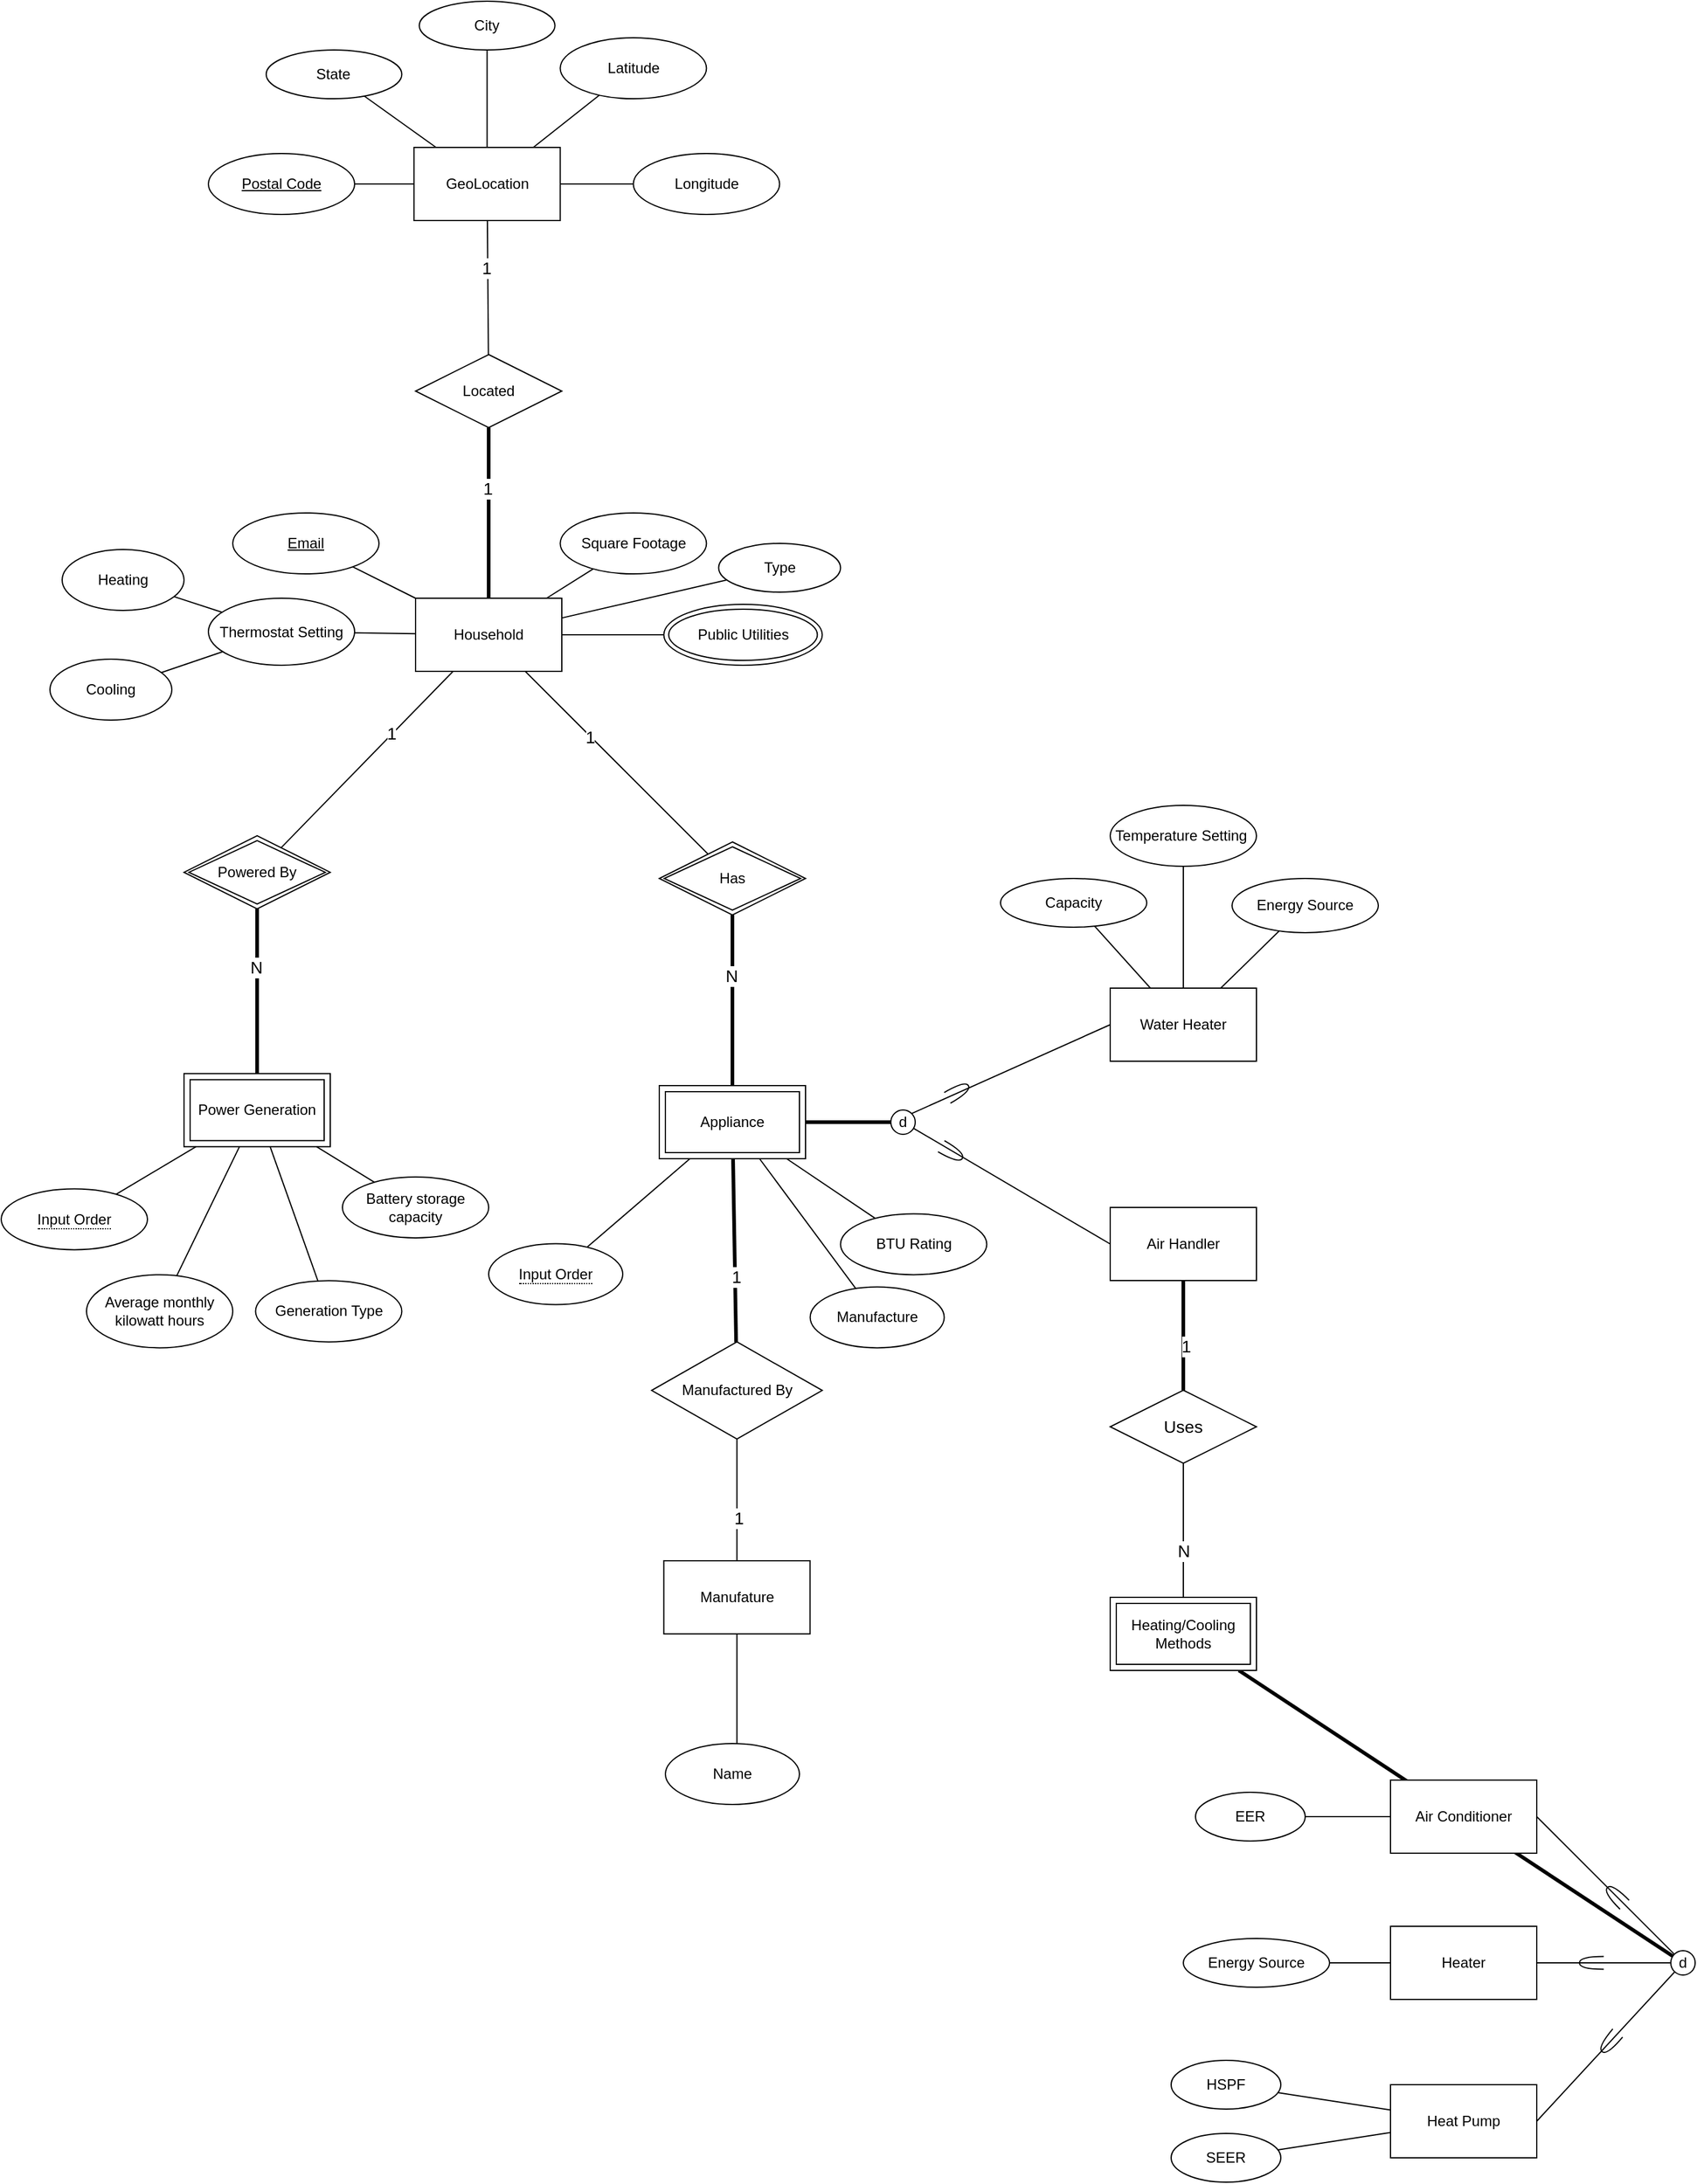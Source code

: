 <mxfile version="20.8.23" type="github">
  <diagram id="R2lEEEUBdFMjLlhIrx00" name="Page-1">
    <mxGraphModel dx="635" dy="1501" grid="1" gridSize="10" guides="1" tooltips="1" connect="1" arrows="1" fold="1" page="1" pageScale="1" pageWidth="850" pageHeight="1100" math="0" shadow="0" extFonts="Permanent Marker^https://fonts.googleapis.com/css?family=Permanent+Marker">
      <root>
        <mxCell id="0" />
        <mxCell id="1" parent="0" />
        <mxCell id="ZcMORs6bKGyeQukblqIx-1" value="Household" style="rounded=0;whiteSpace=wrap;html=1;" parent="1" vertex="1">
          <mxGeometry x="450" y="250" width="120" height="60" as="geometry" />
        </mxCell>
        <mxCell id="ZcMORs6bKGyeQukblqIx-2" value="&lt;u&gt;Email&lt;/u&gt;" style="ellipse;whiteSpace=wrap;html=1;" parent="1" vertex="1">
          <mxGeometry x="300" y="180" width="120" height="50" as="geometry" />
        </mxCell>
        <mxCell id="ZcMORs6bKGyeQukblqIx-3" value="Square Footage" style="ellipse;whiteSpace=wrap;html=1;" parent="1" vertex="1">
          <mxGeometry x="568.71" y="180" width="120" height="50" as="geometry" />
        </mxCell>
        <mxCell id="ZcMORs6bKGyeQukblqIx-4" value="Type" style="ellipse;whiteSpace=wrap;html=1;" parent="1" vertex="1">
          <mxGeometry x="698.71" y="205" width="100" height="40" as="geometry" />
        </mxCell>
        <mxCell id="ZcMORs6bKGyeQukblqIx-6" value="Public Utilities" style="ellipse;shape=doubleEllipse;whiteSpace=wrap;html=1;" parent="1" vertex="1">
          <mxGeometry x="653.71" y="255" width="130" height="50" as="geometry" />
        </mxCell>
        <mxCell id="ZcMORs6bKGyeQukblqIx-8" value="Thermostat Setting" style="ellipse;whiteSpace=wrap;html=1;" parent="1" vertex="1">
          <mxGeometry x="280" y="250" width="120" height="55" as="geometry" />
        </mxCell>
        <mxCell id="ZcMORs6bKGyeQukblqIx-9" value="Heating" style="ellipse;whiteSpace=wrap;html=1;" parent="1" vertex="1">
          <mxGeometry x="160" y="210" width="100" height="50" as="geometry" />
        </mxCell>
        <mxCell id="ZcMORs6bKGyeQukblqIx-10" value="Cooling" style="ellipse;whiteSpace=wrap;html=1;" parent="1" vertex="1">
          <mxGeometry x="150" y="300" width="100" height="50" as="geometry" />
        </mxCell>
        <mxCell id="ZcMORs6bKGyeQukblqIx-13" value="" style="endArrow=none;html=1;rounded=0;" parent="1" source="ZcMORs6bKGyeQukblqIx-9" target="ZcMORs6bKGyeQukblqIx-8" edge="1">
          <mxGeometry width="50" height="50" relative="1" as="geometry">
            <mxPoint x="650" y="420" as="sourcePoint" />
            <mxPoint x="700" y="370" as="targetPoint" />
          </mxGeometry>
        </mxCell>
        <mxCell id="ZcMORs6bKGyeQukblqIx-14" value="" style="endArrow=none;html=1;rounded=0;" parent="1" source="ZcMORs6bKGyeQukblqIx-10" target="ZcMORs6bKGyeQukblqIx-8" edge="1">
          <mxGeometry width="50" height="50" relative="1" as="geometry">
            <mxPoint x="177" y="235" as="sourcePoint" />
            <mxPoint x="233" y="265" as="targetPoint" />
          </mxGeometry>
        </mxCell>
        <mxCell id="ZcMORs6bKGyeQukblqIx-15" value="" style="endArrow=none;html=1;rounded=0;" parent="1" source="ZcMORs6bKGyeQukblqIx-8" target="ZcMORs6bKGyeQukblqIx-1" edge="1">
          <mxGeometry width="50" height="50" relative="1" as="geometry">
            <mxPoint x="187" y="245" as="sourcePoint" />
            <mxPoint x="243" y="275" as="targetPoint" />
          </mxGeometry>
        </mxCell>
        <mxCell id="ZcMORs6bKGyeQukblqIx-17" value="" style="endArrow=none;html=1;rounded=0;" parent="1" source="ZcMORs6bKGyeQukblqIx-2" target="ZcMORs6bKGyeQukblqIx-1" edge="1">
          <mxGeometry width="50" height="50" relative="1" as="geometry">
            <mxPoint x="207" y="265" as="sourcePoint" />
            <mxPoint x="263" y="295" as="targetPoint" />
          </mxGeometry>
        </mxCell>
        <mxCell id="ZcMORs6bKGyeQukblqIx-18" value="" style="endArrow=none;html=1;rounded=0;" parent="1" source="ZcMORs6bKGyeQukblqIx-3" target="ZcMORs6bKGyeQukblqIx-1" edge="1">
          <mxGeometry width="50" height="50" relative="1" as="geometry">
            <mxPoint x="217" y="275" as="sourcePoint" />
            <mxPoint x="273" y="305" as="targetPoint" />
          </mxGeometry>
        </mxCell>
        <mxCell id="ZcMORs6bKGyeQukblqIx-19" value="" style="endArrow=none;html=1;rounded=0;" parent="1" source="ZcMORs6bKGyeQukblqIx-4" target="ZcMORs6bKGyeQukblqIx-1" edge="1">
          <mxGeometry width="50" height="50" relative="1" as="geometry">
            <mxPoint x="227" y="285" as="sourcePoint" />
            <mxPoint x="283" y="315" as="targetPoint" />
          </mxGeometry>
        </mxCell>
        <mxCell id="ZcMORs6bKGyeQukblqIx-20" value="" style="endArrow=none;html=1;rounded=0;" parent="1" source="ZcMORs6bKGyeQukblqIx-1" target="ZcMORs6bKGyeQukblqIx-6" edge="1">
          <mxGeometry width="50" height="50" relative="1" as="geometry">
            <mxPoint x="237" y="295" as="sourcePoint" />
            <mxPoint x="293" y="325" as="targetPoint" />
          </mxGeometry>
        </mxCell>
        <mxCell id="A5L_Ntw7c8k01qRRpLFl-2" value="" style="endArrow=none;html=1;rounded=0;startArrow=none;" parent="1" source="A5L_Ntw7c8k01qRRpLFl-5" edge="1">
          <mxGeometry width="50" height="50" relative="1" as="geometry">
            <mxPoint x="709.5" y="425" as="sourcePoint" />
            <mxPoint x="710" y="550" as="targetPoint" />
          </mxGeometry>
        </mxCell>
        <mxCell id="A5L_Ntw7c8k01qRRpLFl-6" value="" style="endArrow=none;html=1;rounded=0;" parent="1" source="ZcMORs6bKGyeQukblqIx-1" target="A5L_Ntw7c8k01qRRpLFl-5" edge="1">
          <mxGeometry width="50" height="50" relative="1" as="geometry">
            <mxPoint x="510" y="310" as="sourcePoint" />
            <mxPoint x="510" y="430" as="targetPoint" />
          </mxGeometry>
        </mxCell>
        <mxCell id="A5L_Ntw7c8k01qRRpLFl-12" value="1" style="edgeLabel;html=1;align=center;verticalAlign=middle;resizable=0;points=[];fontSize=14;" parent="A5L_Ntw7c8k01qRRpLFl-6" vertex="1" connectable="0">
          <mxGeometry x="-0.292" y="-1" relative="1" as="geometry">
            <mxPoint as="offset" />
          </mxGeometry>
        </mxCell>
        <mxCell id="A5L_Ntw7c8k01qRRpLFl-5" value="Has" style="shape=rhombus;double=1;perimeter=rhombusPerimeter;whiteSpace=wrap;html=1;align=center;" parent="1" vertex="1">
          <mxGeometry x="650" y="450" width="120" height="60" as="geometry" />
        </mxCell>
        <mxCell id="A5L_Ntw7c8k01qRRpLFl-7" value="Appliance" style="shape=ext;margin=3;double=1;whiteSpace=wrap;html=1;align=center;" parent="1" vertex="1">
          <mxGeometry x="650" y="650" width="120" height="60" as="geometry" />
        </mxCell>
        <mxCell id="A5L_Ntw7c8k01qRRpLFl-8" value="&lt;span style=&quot;border-bottom: 1px dotted&quot;&gt;Input Order&lt;/span&gt;" style="ellipse;whiteSpace=wrap;html=1;align=center;" parent="1" vertex="1">
          <mxGeometry x="510" y="779.75" width="110" height="50" as="geometry" />
        </mxCell>
        <mxCell id="A5L_Ntw7c8k01qRRpLFl-11" value="" style="endArrow=none;html=1;rounded=0;" parent="1" source="A5L_Ntw7c8k01qRRpLFl-8" target="A5L_Ntw7c8k01qRRpLFl-7" edge="1">
          <mxGeometry width="50" height="50" relative="1" as="geometry">
            <mxPoint x="570" y="679.47" as="sourcePoint" />
            <mxPoint x="620" y="679.47" as="targetPoint" />
          </mxGeometry>
        </mxCell>
        <mxCell id="A5L_Ntw7c8k01qRRpLFl-16" value="" style="endArrow=none;html=1;rounded=0;strokeWidth=3;" parent="1" source="A5L_Ntw7c8k01qRRpLFl-5" target="A5L_Ntw7c8k01qRRpLFl-7" edge="1">
          <mxGeometry width="50" height="50" relative="1" as="geometry">
            <mxPoint x="720" y="440" as="sourcePoint" />
            <mxPoint x="720" y="520" as="targetPoint" />
          </mxGeometry>
        </mxCell>
        <mxCell id="A5L_Ntw7c8k01qRRpLFl-17" value="N" style="edgeLabel;html=1;align=center;verticalAlign=middle;resizable=0;points=[];fontSize=14;" parent="A5L_Ntw7c8k01qRRpLFl-16" vertex="1" connectable="0">
          <mxGeometry x="-0.292" y="-1" relative="1" as="geometry">
            <mxPoint as="offset" />
          </mxGeometry>
        </mxCell>
        <mxCell id="A5L_Ntw7c8k01qRRpLFl-18" value="Manufacture" style="ellipse;whiteSpace=wrap;html=1;" parent="1" vertex="1">
          <mxGeometry x="773.8" y="815.21" width="110" height="50" as="geometry" />
        </mxCell>
        <mxCell id="A5L_Ntw7c8k01qRRpLFl-19" value="" style="endArrow=none;html=1;rounded=0;" parent="1" source="A5L_Ntw7c8k01qRRpLFl-18" target="A5L_Ntw7c8k01qRRpLFl-7" edge="1">
          <mxGeometry width="50" height="50" relative="1" as="geometry">
            <mxPoint x="592" y="650" as="sourcePoint" />
            <mxPoint x="660" y="690" as="targetPoint" />
          </mxGeometry>
        </mxCell>
        <mxCell id="A5L_Ntw7c8k01qRRpLFl-23" value="BTU Rating" style="ellipse;whiteSpace=wrap;html=1;" parent="1" vertex="1">
          <mxGeometry x="798.71" y="755.21" width="120" height="50" as="geometry" />
        </mxCell>
        <mxCell id="A5L_Ntw7c8k01qRRpLFl-24" value="" style="endArrow=none;html=1;rounded=0;" parent="1" source="A5L_Ntw7c8k01qRRpLFl-7" target="A5L_Ntw7c8k01qRRpLFl-23" edge="1">
          <mxGeometry width="50" height="50" relative="1" as="geometry">
            <mxPoint x="594" y="741" as="sourcePoint" />
            <mxPoint x="660" y="705" as="targetPoint" />
          </mxGeometry>
        </mxCell>
        <mxCell id="A5L_Ntw7c8k01qRRpLFl-25" value="" style="endArrow=none;html=1;rounded=0;exitX=1;exitY=0.5;exitDx=0;exitDy=0;strokeWidth=3;entryX=0;entryY=0.5;entryDx=0;entryDy=0;" parent="1" source="A5L_Ntw7c8k01qRRpLFl-7" target="A5L_Ntw7c8k01qRRpLFl-26" edge="1">
          <mxGeometry width="50" height="50" relative="1" as="geometry">
            <mxPoint x="457" y="453" as="sourcePoint" />
            <mxPoint x="830" y="680" as="targetPoint" />
          </mxGeometry>
        </mxCell>
        <mxCell id="A5L_Ntw7c8k01qRRpLFl-26" value="d" style="ellipse;whiteSpace=wrap;html=1;" parent="1" vertex="1">
          <mxGeometry x="840" y="670" width="20" height="20" as="geometry" />
        </mxCell>
        <mxCell id="A5L_Ntw7c8k01qRRpLFl-29" value="Water Heater" style="rounded=0;whiteSpace=wrap;html=1;" parent="1" vertex="1">
          <mxGeometry x="1020" y="570" width="120" height="60" as="geometry" />
        </mxCell>
        <mxCell id="A5L_Ntw7c8k01qRRpLFl-30" value="Air Handler" style="rounded=0;whiteSpace=wrap;html=1;" parent="1" vertex="1">
          <mxGeometry x="1020" y="750" width="120" height="60" as="geometry" />
        </mxCell>
        <mxCell id="A5L_Ntw7c8k01qRRpLFl-34" value="Capacity" style="ellipse;whiteSpace=wrap;html=1;" parent="1" vertex="1">
          <mxGeometry x="930" y="480" width="120" height="40" as="geometry" />
        </mxCell>
        <mxCell id="A5L_Ntw7c8k01qRRpLFl-35" value="Temperature Setting&amp;nbsp;" style="ellipse;whiteSpace=wrap;html=1;" parent="1" vertex="1">
          <mxGeometry x="1020" y="420" width="120" height="50" as="geometry" />
        </mxCell>
        <mxCell id="A5L_Ntw7c8k01qRRpLFl-36" value="Energy Source" style="ellipse;whiteSpace=wrap;html=1;" parent="1" vertex="1">
          <mxGeometry x="1120" y="480" width="120" height="44.49" as="geometry" />
        </mxCell>
        <mxCell id="A5L_Ntw7c8k01qRRpLFl-37" value="" style="endArrow=none;html=1;rounded=0;" parent="1" source="A5L_Ntw7c8k01qRRpLFl-34" target="A5L_Ntw7c8k01qRRpLFl-29" edge="1">
          <mxGeometry width="50" height="50" relative="1" as="geometry">
            <mxPoint x="1030" y="531.5" as="sourcePoint" />
            <mxPoint x="1110" y="558.5" as="targetPoint" />
          </mxGeometry>
        </mxCell>
        <mxCell id="A5L_Ntw7c8k01qRRpLFl-38" value="" style="endArrow=none;html=1;rounded=0;" parent="1" source="A5L_Ntw7c8k01qRRpLFl-35" target="A5L_Ntw7c8k01qRRpLFl-29" edge="1">
          <mxGeometry width="50" height="50" relative="1" as="geometry">
            <mxPoint x="1151" y="528" as="sourcePoint" />
            <mxPoint x="1120" y="580" as="targetPoint" />
          </mxGeometry>
        </mxCell>
        <mxCell id="A5L_Ntw7c8k01qRRpLFl-39" value="" style="endArrow=none;html=1;rounded=0;" parent="1" source="A5L_Ntw7c8k01qRRpLFl-36" target="A5L_Ntw7c8k01qRRpLFl-29" edge="1">
          <mxGeometry width="50" height="50" relative="1" as="geometry">
            <mxPoint x="1227" y="571" as="sourcePoint" />
            <mxPoint x="1150" y="595" as="targetPoint" />
          </mxGeometry>
        </mxCell>
        <mxCell id="A5L_Ntw7c8k01qRRpLFl-40" value="" style="group" parent="1" vertex="1" connectable="0">
          <mxGeometry x="883.797" y="645.681" width="22.406" height="18.807" as="geometry" />
        </mxCell>
        <mxCell id="A5L_Ntw7c8k01qRRpLFl-28" value="" style="shape=requiredInterface;html=1;verticalLabelPosition=bottom;sketch=0;labelBackgroundColor=#FFFFFF;fontSize=14;rotation=-30;" parent="A5L_Ntw7c8k01qRRpLFl-40" vertex="1">
          <mxGeometry x="1.203" y="4.319" width="20" height="10.17" as="geometry" />
        </mxCell>
        <mxCell id="A5L_Ntw7c8k01qRRpLFl-31" value="" style="endArrow=none;html=1;rounded=0;exitX=0;exitY=0.5;exitDx=0;exitDy=0;entryX=1;entryY=0;entryDx=0;entryDy=0;" parent="A5L_Ntw7c8k01qRRpLFl-40" source="A5L_Ntw7c8k01qRRpLFl-29" target="A5L_Ntw7c8k01qRRpLFl-26" edge="1">
          <mxGeometry width="50" height="50" relative="1" as="geometry">
            <mxPoint x="-163.797" y="74.319" as="sourcePoint" />
            <mxPoint x="-156.797" y="134.319" as="targetPoint" />
          </mxGeometry>
        </mxCell>
        <mxCell id="A5L_Ntw7c8k01qRRpLFl-41" value="" style="group" parent="1" vertex="1" connectable="0">
          <mxGeometry x="878.715" y="695.203" width="22.571" height="19.093" as="geometry" />
        </mxCell>
        <mxCell id="A5L_Ntw7c8k01qRRpLFl-32" value="" style="endArrow=none;html=1;rounded=0;exitX=0;exitY=0.5;exitDx=0;exitDy=0;" parent="A5L_Ntw7c8k01qRRpLFl-41" source="A5L_Ntw7c8k01qRRpLFl-30" target="A5L_Ntw7c8k01qRRpLFl-26" edge="1">
          <mxGeometry width="50" height="50" relative="1" as="geometry">
            <mxPoint x="101.285" y="-65.203" as="sourcePoint" />
            <mxPoint x="-12.715" y="-12.203" as="targetPoint" />
          </mxGeometry>
        </mxCell>
        <mxCell id="A5L_Ntw7c8k01qRRpLFl-33" value="" style="shape=requiredInterface;html=1;verticalLabelPosition=bottom;sketch=0;labelBackgroundColor=#FFFFFF;fontSize=14;rotation=30;" parent="A5L_Ntw7c8k01qRRpLFl-41" vertex="1">
          <mxGeometry x="1.285" y="4.297" width="20" height="10.5" as="geometry" />
        </mxCell>
        <mxCell id="A5L_Ntw7c8k01qRRpLFl-42" value="Uses" style="shape=rhombus;perimeter=rhombusPerimeter;whiteSpace=wrap;html=1;align=center;labelBackgroundColor=#FFFFFF;fontSize=14;" parent="1" vertex="1">
          <mxGeometry x="1020" y="900.0" width="120" height="60" as="geometry" />
        </mxCell>
        <mxCell id="A5L_Ntw7c8k01qRRpLFl-43" value="" style="endArrow=none;html=1;rounded=0;strokeWidth=3;" parent="1" source="A5L_Ntw7c8k01qRRpLFl-30" target="A5L_Ntw7c8k01qRRpLFl-42" edge="1">
          <mxGeometry width="50" height="50" relative="1" as="geometry">
            <mxPoint x="1140" y="779.47" as="sourcePoint" />
            <mxPoint x="1200" y="779.47" as="targetPoint" />
          </mxGeometry>
        </mxCell>
        <mxCell id="A5L_Ntw7c8k01qRRpLFl-48" value="1" style="edgeLabel;html=1;align=center;verticalAlign=middle;resizable=0;points=[];fontSize=14;" parent="A5L_Ntw7c8k01qRRpLFl-43" vertex="1" connectable="0">
          <mxGeometry x="0.201" y="2" relative="1" as="geometry">
            <mxPoint as="offset" />
          </mxGeometry>
        </mxCell>
        <mxCell id="A5L_Ntw7c8k01qRRpLFl-45" value="" style="endArrow=none;html=1;rounded=0;" parent="1" source="A5L_Ntw7c8k01qRRpLFl-42" target="qGXa7oOumlwrrZhp6h-N-15" edge="1">
          <mxGeometry width="50" height="50" relative="1" as="geometry">
            <mxPoint x="470" y="615.07" as="sourcePoint" />
            <mxPoint x="1080" y="1070" as="targetPoint" />
          </mxGeometry>
        </mxCell>
        <mxCell id="A5L_Ntw7c8k01qRRpLFl-47" value="N" style="edgeLabel;html=1;align=center;verticalAlign=middle;resizable=0;points=[];fontSize=14;" parent="A5L_Ntw7c8k01qRRpLFl-45" vertex="1" connectable="0">
          <mxGeometry x="0.307" relative="1" as="geometry">
            <mxPoint as="offset" />
          </mxGeometry>
        </mxCell>
        <mxCell id="A5L_Ntw7c8k01qRRpLFl-50" value="" style="endArrow=none;html=1;rounded=0;strokeWidth=3;" parent="1" source="qGXa7oOumlwrrZhp6h-N-15" target="A5L_Ntw7c8k01qRRpLFl-51" edge="1">
          <mxGeometry width="50" height="50" relative="1" as="geometry">
            <mxPoint x="1020" y="1100" as="sourcePoint" />
            <mxPoint x="1250" y="1025.07" as="targetPoint" />
          </mxGeometry>
        </mxCell>
        <mxCell id="A5L_Ntw7c8k01qRRpLFl-51" value="d" style="ellipse;whiteSpace=wrap;html=1;" parent="1" vertex="1">
          <mxGeometry x="1480" y="1360" width="20" height="20" as="geometry" />
        </mxCell>
        <mxCell id="A5L_Ntw7c8k01qRRpLFl-52" value="Air Conditioner" style="rounded=0;whiteSpace=wrap;html=1;" parent="1" vertex="1">
          <mxGeometry x="1250" y="1220" width="120" height="60" as="geometry" />
        </mxCell>
        <mxCell id="A5L_Ntw7c8k01qRRpLFl-53" value="Heater" style="rounded=0;whiteSpace=wrap;html=1;" parent="1" vertex="1">
          <mxGeometry x="1250" y="1340" width="120" height="60" as="geometry" />
        </mxCell>
        <mxCell id="A5L_Ntw7c8k01qRRpLFl-54" value="Heat Pump" style="rounded=0;whiteSpace=wrap;html=1;" parent="1" vertex="1">
          <mxGeometry x="1250" y="1470" width="120" height="60" as="geometry" />
        </mxCell>
        <mxCell id="A5L_Ntw7c8k01qRRpLFl-59" value="" style="endArrow=none;html=1;rounded=0;entryX=1;entryY=0.5;entryDx=0;entryDy=0;" parent="1" source="A5L_Ntw7c8k01qRRpLFl-51" target="A5L_Ntw7c8k01qRRpLFl-52" edge="1">
          <mxGeometry width="50" height="50" relative="1" as="geometry">
            <mxPoint x="1280" y="1176" as="sourcePoint" />
            <mxPoint x="1200" y="1170" as="targetPoint" />
          </mxGeometry>
        </mxCell>
        <mxCell id="A5L_Ntw7c8k01qRRpLFl-60" value="" style="endArrow=none;html=1;rounded=0;" parent="1" source="A5L_Ntw7c8k01qRRpLFl-51" target="A5L_Ntw7c8k01qRRpLFl-53" edge="1">
          <mxGeometry width="50" height="50" relative="1" as="geometry">
            <mxPoint x="1490" y="1383" as="sourcePoint" />
            <mxPoint x="1340" y="1430" as="targetPoint" />
          </mxGeometry>
        </mxCell>
        <mxCell id="A5L_Ntw7c8k01qRRpLFl-61" value="" style="endArrow=none;html=1;rounded=0;entryX=1;entryY=0.5;entryDx=0;entryDy=0;" parent="1" source="A5L_Ntw7c8k01qRRpLFl-51" target="A5L_Ntw7c8k01qRRpLFl-54" edge="1">
          <mxGeometry width="50" height="50" relative="1" as="geometry">
            <mxPoint x="1500" y="1393" as="sourcePoint" />
            <mxPoint x="1350" y="1440" as="targetPoint" />
          </mxGeometry>
        </mxCell>
        <mxCell id="A5L_Ntw7c8k01qRRpLFl-62" value="" style="shape=requiredInterface;html=1;verticalLabelPosition=bottom;sketch=0;labelBackgroundColor=#FFFFFF;fontSize=14;rotation=-135;" parent="1" vertex="1">
          <mxGeometry x="1425" y="1310" width="20" height="10.5" as="geometry" />
        </mxCell>
        <mxCell id="A5L_Ntw7c8k01qRRpLFl-63" value="" style="shape=requiredInterface;html=1;verticalLabelPosition=bottom;sketch=0;labelBackgroundColor=#FFFFFF;fontSize=14;rotation=-180;" parent="1" vertex="1">
          <mxGeometry x="1405" y="1364.75" width="20" height="10.5" as="geometry" />
        </mxCell>
        <mxCell id="A5L_Ntw7c8k01qRRpLFl-64" value="" style="shape=requiredInterface;html=1;verticalLabelPosition=bottom;sketch=0;labelBackgroundColor=#FFFFFF;fontSize=14;rotation=-230;" parent="1" vertex="1">
          <mxGeometry x="1420" y="1430" width="20" height="10.5" as="geometry" />
        </mxCell>
        <mxCell id="A5L_Ntw7c8k01qRRpLFl-65" value="EER" style="ellipse;whiteSpace=wrap;html=1;" parent="1" vertex="1">
          <mxGeometry x="1090" y="1230" width="90" height="40" as="geometry" />
        </mxCell>
        <mxCell id="A5L_Ntw7c8k01qRRpLFl-66" value="" style="endArrow=none;html=1;rounded=0;" parent="1" source="A5L_Ntw7c8k01qRRpLFl-52" target="A5L_Ntw7c8k01qRRpLFl-65" edge="1">
          <mxGeometry width="50" height="50" relative="1" as="geometry">
            <mxPoint x="1230" y="1065.75" as="sourcePoint" />
            <mxPoint x="1150" y="1059.75" as="targetPoint" />
          </mxGeometry>
        </mxCell>
        <mxCell id="A5L_Ntw7c8k01qRRpLFl-67" value="Energy Source" style="ellipse;whiteSpace=wrap;html=1;" parent="1" vertex="1">
          <mxGeometry x="1080" y="1350" width="120" height="40" as="geometry" />
        </mxCell>
        <mxCell id="A5L_Ntw7c8k01qRRpLFl-68" value="" style="endArrow=none;html=1;rounded=0;" parent="1" source="A5L_Ntw7c8k01qRRpLFl-53" target="A5L_Ntw7c8k01qRRpLFl-67" edge="1">
          <mxGeometry width="50" height="50" relative="1" as="geometry">
            <mxPoint x="1340" y="1490" as="sourcePoint" />
            <mxPoint x="1340" y="1530" as="targetPoint" />
          </mxGeometry>
        </mxCell>
        <mxCell id="A5L_Ntw7c8k01qRRpLFl-70" value="SEER" style="ellipse;whiteSpace=wrap;html=1;" parent="1" vertex="1">
          <mxGeometry x="1070" y="1510" width="90" height="40" as="geometry" />
        </mxCell>
        <mxCell id="A5L_Ntw7c8k01qRRpLFl-71" value="HSPF" style="ellipse;whiteSpace=wrap;html=1;" parent="1" vertex="1">
          <mxGeometry x="1070" y="1450" width="90" height="40" as="geometry" />
        </mxCell>
        <mxCell id="A5L_Ntw7c8k01qRRpLFl-72" value="" style="endArrow=none;html=1;rounded=0;" parent="1" source="A5L_Ntw7c8k01qRRpLFl-54" target="A5L_Ntw7c8k01qRRpLFl-70" edge="1">
          <mxGeometry width="50" height="50" relative="1" as="geometry">
            <mxPoint x="1500" y="1490" as="sourcePoint" />
            <mxPoint x="1500" y="1530" as="targetPoint" />
          </mxGeometry>
        </mxCell>
        <mxCell id="A5L_Ntw7c8k01qRRpLFl-73" value="" style="endArrow=none;html=1;rounded=0;" parent="1" source="A5L_Ntw7c8k01qRRpLFl-54" target="A5L_Ntw7c8k01qRRpLFl-71" edge="1">
          <mxGeometry width="50" height="50" relative="1" as="geometry">
            <mxPoint x="1660" y="1490" as="sourcePoint" />
            <mxPoint x="1660" y="1530" as="targetPoint" />
          </mxGeometry>
        </mxCell>
        <mxCell id="qGXa7oOumlwrrZhp6h-N-1" value="Powered By" style="shape=rhombus;double=1;perimeter=rhombusPerimeter;whiteSpace=wrap;html=1;align=center;" parent="1" vertex="1">
          <mxGeometry x="260" y="444.96" width="120" height="60" as="geometry" />
        </mxCell>
        <mxCell id="qGXa7oOumlwrrZhp6h-N-2" value="" style="endArrow=none;html=1;rounded=0;" parent="1" source="ZcMORs6bKGyeQukblqIx-1" target="qGXa7oOumlwrrZhp6h-N-1" edge="1">
          <mxGeometry width="50" height="50" relative="1" as="geometry">
            <mxPoint x="550" y="320" as="sourcePoint" />
            <mxPoint x="700" y="470" as="targetPoint" />
          </mxGeometry>
        </mxCell>
        <mxCell id="qGXa7oOumlwrrZhp6h-N-3" value="1" style="edgeLabel;html=1;align=center;verticalAlign=middle;resizable=0;points=[];fontSize=14;" parent="qGXa7oOumlwrrZhp6h-N-2" vertex="1" connectable="0">
          <mxGeometry x="-0.292" y="-1" relative="1" as="geometry">
            <mxPoint as="offset" />
          </mxGeometry>
        </mxCell>
        <mxCell id="qGXa7oOumlwrrZhp6h-N-4" value="Power Generation" style="shape=ext;margin=3;double=1;whiteSpace=wrap;html=1;align=center;" parent="1" vertex="1">
          <mxGeometry x="260" y="640.16" width="120" height="60" as="geometry" />
        </mxCell>
        <mxCell id="qGXa7oOumlwrrZhp6h-N-5" value="" style="endArrow=none;html=1;rounded=0;strokeWidth=3;" parent="1" source="qGXa7oOumlwrrZhp6h-N-1" target="qGXa7oOumlwrrZhp6h-N-4" edge="1">
          <mxGeometry width="50" height="50" relative="1" as="geometry">
            <mxPoint x="700" y="524.96" as="sourcePoint" />
            <mxPoint x="700" y="664.96" as="targetPoint" />
          </mxGeometry>
        </mxCell>
        <mxCell id="qGXa7oOumlwrrZhp6h-N-6" value="N" style="edgeLabel;html=1;align=center;verticalAlign=middle;resizable=0;points=[];fontSize=14;" parent="qGXa7oOumlwrrZhp6h-N-5" vertex="1" connectable="0">
          <mxGeometry x="-0.292" y="-1" relative="1" as="geometry">
            <mxPoint as="offset" />
          </mxGeometry>
        </mxCell>
        <mxCell id="qGXa7oOumlwrrZhp6h-N-7" value="&lt;span style=&quot;border-bottom: 1px dotted&quot;&gt;Input Order&lt;/span&gt;" style="ellipse;whiteSpace=wrap;html=1;align=center;" parent="1" vertex="1">
          <mxGeometry x="110" y="734.71" width="120" height="50" as="geometry" />
        </mxCell>
        <mxCell id="qGXa7oOumlwrrZhp6h-N-8" value="Average monthly&lt;br/&gt;kilowatt hours&lt;br/&gt;" style="ellipse;whiteSpace=wrap;html=1;" parent="1" vertex="1">
          <mxGeometry x="180" y="805.21" width="120" height="60" as="geometry" />
        </mxCell>
        <mxCell id="qGXa7oOumlwrrZhp6h-N-9" value="Battery storage&lt;br/&gt;capacity" style="ellipse;whiteSpace=wrap;html=1;" parent="1" vertex="1">
          <mxGeometry x="390" y="724.96" width="120" height="50" as="geometry" />
        </mxCell>
        <mxCell id="qGXa7oOumlwrrZhp6h-N-10" value="" style="endArrow=none;html=1;rounded=0;" parent="1" source="qGXa7oOumlwrrZhp6h-N-7" target="qGXa7oOumlwrrZhp6h-N-4" edge="1">
          <mxGeometry width="50" height="50" relative="1" as="geometry">
            <mxPoint x="109" y="647.96" as="sourcePoint" />
            <mxPoint x="220" y="634.96" as="targetPoint" />
          </mxGeometry>
        </mxCell>
        <mxCell id="qGXa7oOumlwrrZhp6h-N-11" value="" style="endArrow=none;html=1;rounded=0;" parent="1" source="qGXa7oOumlwrrZhp6h-N-8" target="qGXa7oOumlwrrZhp6h-N-4" edge="1">
          <mxGeometry width="50" height="50" relative="1" as="geometry">
            <mxPoint x="159" y="694.96" as="sourcePoint" />
            <mxPoint x="270" y="684.96" as="targetPoint" />
          </mxGeometry>
        </mxCell>
        <mxCell id="qGXa7oOumlwrrZhp6h-N-12" value="" style="endArrow=none;html=1;rounded=0;" parent="1" source="qGXa7oOumlwrrZhp6h-N-9" target="qGXa7oOumlwrrZhp6h-N-4" edge="1">
          <mxGeometry width="50" height="50" relative="1" as="geometry">
            <mxPoint x="169" y="704.96" as="sourcePoint" />
            <mxPoint x="280" y="694.96" as="targetPoint" />
          </mxGeometry>
        </mxCell>
        <mxCell id="qGXa7oOumlwrrZhp6h-N-15" value="Heating/Cooling Methods" style="shape=ext;margin=3;double=1;whiteSpace=wrap;html=1;align=center;" parent="1" vertex="1">
          <mxGeometry x="1020" y="1070" width="120" height="60" as="geometry" />
        </mxCell>
        <mxCell id="ct8U8cG5p1PBOdR05WiV-1" value="Generation Type" style="ellipse;whiteSpace=wrap;html=1;" vertex="1" parent="1">
          <mxGeometry x="318.71" y="810.09" width="120" height="50.25" as="geometry" />
        </mxCell>
        <mxCell id="ct8U8cG5p1PBOdR05WiV-2" value="" style="endArrow=none;html=1;rounded=0;" edge="1" parent="1" source="ct8U8cG5p1PBOdR05WiV-1" target="qGXa7oOumlwrrZhp6h-N-4">
          <mxGeometry width="50" height="50" relative="1" as="geometry">
            <mxPoint x="252" y="815.96" as="sourcePoint" />
            <mxPoint x="313" y="709.96" as="targetPoint" />
          </mxGeometry>
        </mxCell>
        <mxCell id="ct8U8cG5p1PBOdR05WiV-3" value="GeoLocation" style="rounded=0;whiteSpace=wrap;html=1;" vertex="1" parent="1">
          <mxGeometry x="448.71" y="-120" width="120" height="60" as="geometry" />
        </mxCell>
        <mxCell id="ct8U8cG5p1PBOdR05WiV-4" value="Located" style="shape=rhombus;perimeter=rhombusPerimeter;whiteSpace=wrap;html=1;align=center;" vertex="1" parent="1">
          <mxGeometry x="450" y="50" width="120" height="60" as="geometry" />
        </mxCell>
        <mxCell id="ct8U8cG5p1PBOdR05WiV-5" value="" style="endArrow=none;html=1;rounded=0;strokeWidth=3;" edge="1" parent="1" source="ct8U8cG5p1PBOdR05WiV-4" target="ZcMORs6bKGyeQukblqIx-1">
          <mxGeometry width="50" height="50" relative="1" as="geometry">
            <mxPoint x="508.12" y="140" as="sourcePoint" />
            <mxPoint x="520" y="270" as="targetPoint" />
          </mxGeometry>
        </mxCell>
        <mxCell id="ct8U8cG5p1PBOdR05WiV-6" value="1" style="edgeLabel;html=1;align=center;verticalAlign=middle;resizable=0;points=[];fontSize=14;" vertex="1" connectable="0" parent="ct8U8cG5p1PBOdR05WiV-5">
          <mxGeometry x="-0.292" y="-1" relative="1" as="geometry">
            <mxPoint as="offset" />
          </mxGeometry>
        </mxCell>
        <mxCell id="ct8U8cG5p1PBOdR05WiV-7" value="" style="endArrow=none;html=1;rounded=0;" edge="1" parent="1" source="ct8U8cG5p1PBOdR05WiV-3" target="ct8U8cG5p1PBOdR05WiV-4">
          <mxGeometry width="50" height="50" relative="1" as="geometry">
            <mxPoint x="491" y="320" as="sourcePoint" />
            <mxPoint x="350" y="465" as="targetPoint" />
          </mxGeometry>
        </mxCell>
        <mxCell id="ct8U8cG5p1PBOdR05WiV-8" value="1" style="edgeLabel;html=1;align=center;verticalAlign=middle;resizable=0;points=[];fontSize=14;" vertex="1" connectable="0" parent="ct8U8cG5p1PBOdR05WiV-7">
          <mxGeometry x="-0.292" y="-1" relative="1" as="geometry">
            <mxPoint as="offset" />
          </mxGeometry>
        </mxCell>
        <mxCell id="ct8U8cG5p1PBOdR05WiV-9" value="&lt;u&gt;Postal Code&lt;/u&gt;" style="ellipse;whiteSpace=wrap;html=1;" vertex="1" parent="1">
          <mxGeometry x="280" y="-115" width="120" height="50" as="geometry" />
        </mxCell>
        <mxCell id="ct8U8cG5p1PBOdR05WiV-10" value="" style="endArrow=none;html=1;rounded=0;" edge="1" parent="1" source="ct8U8cG5p1PBOdR05WiV-9" target="ct8U8cG5p1PBOdR05WiV-3">
          <mxGeometry width="50" height="50" relative="1" as="geometry">
            <mxPoint x="409" y="234" as="sourcePoint" />
            <mxPoint x="440" y="50" as="targetPoint" />
          </mxGeometry>
        </mxCell>
        <mxCell id="ct8U8cG5p1PBOdR05WiV-12" value="State" style="ellipse;whiteSpace=wrap;html=1;" vertex="1" parent="1">
          <mxGeometry x="327.42" y="-200" width="111.29" height="40" as="geometry" />
        </mxCell>
        <mxCell id="ct8U8cG5p1PBOdR05WiV-13" value="City" style="ellipse;whiteSpace=wrap;html=1;" vertex="1" parent="1">
          <mxGeometry x="453.06" y="-240" width="111.29" height="40" as="geometry" />
        </mxCell>
        <mxCell id="ct8U8cG5p1PBOdR05WiV-14" value="Latitude" style="ellipse;whiteSpace=wrap;html=1;" vertex="1" parent="1">
          <mxGeometry x="568.71" y="-210" width="120" height="50" as="geometry" />
        </mxCell>
        <mxCell id="ct8U8cG5p1PBOdR05WiV-15" value="Longitude" style="ellipse;whiteSpace=wrap;html=1;" vertex="1" parent="1">
          <mxGeometry x="628.71" y="-115" width="120" height="50" as="geometry" />
        </mxCell>
        <mxCell id="ct8U8cG5p1PBOdR05WiV-16" value="" style="endArrow=none;html=1;rounded=0;" edge="1" parent="1" source="ct8U8cG5p1PBOdR05WiV-12" target="ct8U8cG5p1PBOdR05WiV-3">
          <mxGeometry width="50" height="50" relative="1" as="geometry">
            <mxPoint x="410" y="-80" as="sourcePoint" />
            <mxPoint x="459" y="-80" as="targetPoint" />
          </mxGeometry>
        </mxCell>
        <mxCell id="ct8U8cG5p1PBOdR05WiV-17" value="" style="endArrow=none;html=1;rounded=0;" edge="1" parent="1" source="ct8U8cG5p1PBOdR05WiV-13" target="ct8U8cG5p1PBOdR05WiV-3">
          <mxGeometry width="50" height="50" relative="1" as="geometry">
            <mxPoint x="420" y="-70" as="sourcePoint" />
            <mxPoint x="469" y="-70" as="targetPoint" />
          </mxGeometry>
        </mxCell>
        <mxCell id="ct8U8cG5p1PBOdR05WiV-18" value="" style="endArrow=none;html=1;rounded=0;" edge="1" parent="1" source="ct8U8cG5p1PBOdR05WiV-14" target="ct8U8cG5p1PBOdR05WiV-3">
          <mxGeometry width="50" height="50" relative="1" as="geometry">
            <mxPoint x="430" y="-60" as="sourcePoint" />
            <mxPoint x="479" y="-60" as="targetPoint" />
          </mxGeometry>
        </mxCell>
        <mxCell id="ct8U8cG5p1PBOdR05WiV-19" value="" style="endArrow=none;html=1;rounded=0;" edge="1" parent="1" source="ct8U8cG5p1PBOdR05WiV-3" target="ct8U8cG5p1PBOdR05WiV-15">
          <mxGeometry width="50" height="50" relative="1" as="geometry">
            <mxPoint x="440" y="-50" as="sourcePoint" />
            <mxPoint x="489" y="-50" as="targetPoint" />
          </mxGeometry>
        </mxCell>
        <mxCell id="ct8U8cG5p1PBOdR05WiV-28" value="Manufature" style="rounded=0;whiteSpace=wrap;html=1;" vertex="1" parent="1">
          <mxGeometry x="653.71" y="1040" width="120" height="60" as="geometry" />
        </mxCell>
        <mxCell id="ct8U8cG5p1PBOdR05WiV-29" value="Manufactured By" style="shape=rhombus;perimeter=rhombusPerimeter;whiteSpace=wrap;html=1;align=center;" vertex="1" parent="1">
          <mxGeometry x="643.71" y="860.34" width="140" height="79.66" as="geometry" />
        </mxCell>
        <mxCell id="ct8U8cG5p1PBOdR05WiV-30" value="" style="endArrow=none;html=1;rounded=0;strokeWidth=3;" edge="1" parent="1" source="ct8U8cG5p1PBOdR05WiV-29" target="A5L_Ntw7c8k01qRRpLFl-7">
          <mxGeometry width="50" height="50" relative="1" as="geometry">
            <mxPoint x="909.41" y="240" as="sourcePoint" />
            <mxPoint x="911.29" y="350" as="targetPoint" />
          </mxGeometry>
        </mxCell>
        <mxCell id="ct8U8cG5p1PBOdR05WiV-31" value="1" style="edgeLabel;html=1;align=center;verticalAlign=middle;resizable=0;points=[];fontSize=14;" vertex="1" connectable="0" parent="ct8U8cG5p1PBOdR05WiV-30">
          <mxGeometry x="-0.292" y="-1" relative="1" as="geometry">
            <mxPoint as="offset" />
          </mxGeometry>
        </mxCell>
        <mxCell id="ct8U8cG5p1PBOdR05WiV-32" value="" style="endArrow=none;html=1;rounded=0;" edge="1" parent="1" source="ct8U8cG5p1PBOdR05WiV-28" target="ct8U8cG5p1PBOdR05WiV-29">
          <mxGeometry width="50" height="50" relative="1" as="geometry">
            <mxPoint x="892.29" y="420" as="sourcePoint" />
            <mxPoint x="751.29" y="565" as="targetPoint" />
          </mxGeometry>
        </mxCell>
        <mxCell id="ct8U8cG5p1PBOdR05WiV-33" value="1" style="edgeLabel;html=1;align=center;verticalAlign=middle;resizable=0;points=[];fontSize=14;" vertex="1" connectable="0" parent="ct8U8cG5p1PBOdR05WiV-32">
          <mxGeometry x="-0.292" y="-1" relative="1" as="geometry">
            <mxPoint as="offset" />
          </mxGeometry>
        </mxCell>
        <mxCell id="ct8U8cG5p1PBOdR05WiV-34" value="Name" style="ellipse;whiteSpace=wrap;html=1;" vertex="1" parent="1">
          <mxGeometry x="655" y="1190" width="110" height="50" as="geometry" />
        </mxCell>
        <mxCell id="ct8U8cG5p1PBOdR05WiV-35" value="" style="endArrow=none;html=1;rounded=0;" edge="1" parent="1" target="ct8U8cG5p1PBOdR05WiV-28">
          <mxGeometry width="50" height="50" relative="1" as="geometry">
            <mxPoint x="713.71" y="1190" as="sourcePoint" />
            <mxPoint x="723.71" y="1120" as="targetPoint" />
          </mxGeometry>
        </mxCell>
      </root>
    </mxGraphModel>
  </diagram>
</mxfile>
